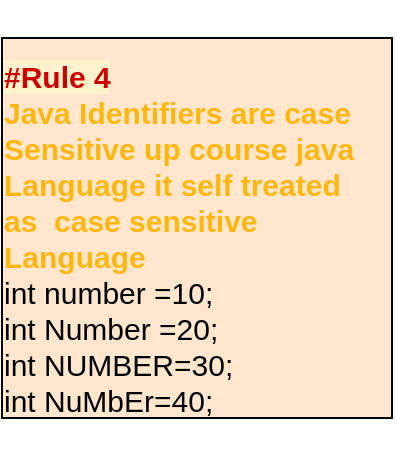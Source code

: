 <mxfile version="14.7.3" type="github">
  <diagram id="NPH6Rm9HvfBA1m4SU5Ns" name="Page-1">
    <mxGraphModel dx="868" dy="425" grid="1" gridSize="10" guides="1" tooltips="1" connect="1" arrows="1" fold="1" page="1" pageScale="1" pageWidth="827" pageHeight="1169" math="0" shadow="0">
      <root>
        <mxCell id="0" />
        <mxCell id="1" parent="0" />
        <mxCell id="bS6Qav_fSy-xtye3GxVx-1" value="&lt;br&gt;&lt;br&gt;&lt;div style=&quot;font-family: &amp;#34;helvetica&amp;#34; ; text-align: left ; font-size: 15px&quot;&gt;&lt;font color=&quot;#cc0000&quot;&gt;&lt;b style=&quot;background-color: rgb(255 , 242 , 204)&quot;&gt;#Rule 4&lt;/b&gt;&lt;/font&gt;&lt;/div&gt;&lt;div style=&quot;font-family: &amp;#34;helvetica&amp;#34; ; text-align: left ; font-size: 15px&quot;&gt;&lt;font color=&quot;#ffb70f&quot;&gt;&lt;b&gt;Java Identifiers are case Sensitive up course java Language it self treated as&amp;nbsp; case sensitive Language&lt;/b&gt;&lt;/font&gt;&lt;/div&gt;&lt;div style=&quot;font-family: &amp;#34;helvetica&amp;#34; ; text-align: left ; font-size: 15px&quot;&gt;int number =10;&lt;/div&gt;&lt;div style=&quot;font-family: &amp;#34;helvetica&amp;#34; ; text-align: left ; font-size: 15px&quot;&gt;int Number =20;&lt;/div&gt;&lt;div style=&quot;font-family: &amp;#34;helvetica&amp;#34; ; text-align: left ; font-size: 15px&quot;&gt;int NUMBER=30;&lt;/div&gt;&lt;div style=&quot;font-family: &amp;#34;helvetica&amp;#34; ; text-align: left ; font-size: 15px&quot;&gt;int NuMbEr=40;&lt;/div&gt;&lt;div style=&quot;font-family: &amp;#34;helvetica&amp;#34; ; text-align: left ; font-size: 15px&quot;&gt;&lt;br&gt;&lt;/div&gt;" style="rounded=0;whiteSpace=wrap;html=1;fillColor=#ffe6cc;" vertex="1" parent="1">
          <mxGeometry x="320" y="530" width="195" height="190" as="geometry" />
        </mxCell>
      </root>
    </mxGraphModel>
  </diagram>
</mxfile>

